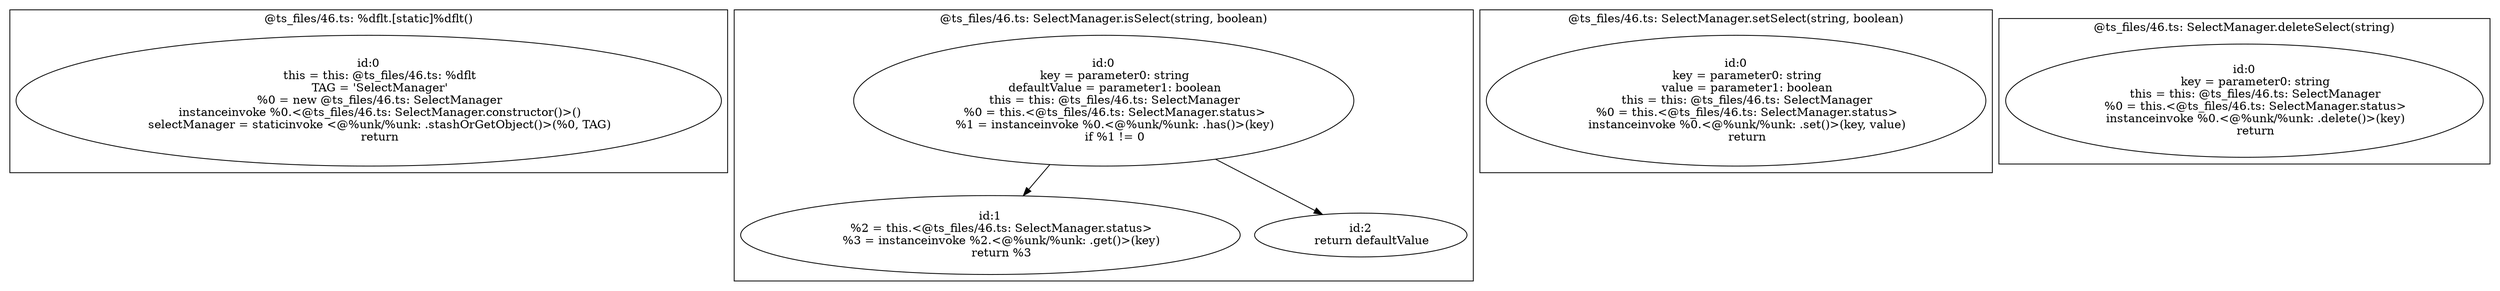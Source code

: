 digraph "46.ts" {
subgraph "cluster_@ts_files/46.ts: %dflt.[static]%dflt()" {
  label="@ts_files/46.ts: %dflt.[static]%dflt()";
  Node33260 [label="id:0
      this = this: @ts_files/46.ts: %dflt
      TAG = 'SelectManager'
      %0 = new @ts_files/46.ts: SelectManager
      instanceinvoke %0.<@ts_files/46.ts: SelectManager.constructor()>()
      selectManager = staticinvoke <@%unk/%unk: .stashOrGetObject()>(%0, TAG)
      return"];
}
subgraph "cluster_@ts_files/46.ts: SelectManager.isSelect(string, boolean)" {
  label="@ts_files/46.ts: SelectManager.isSelect(string, boolean)";
  Node51780 [label="id:0
      key = parameter0: string
      defaultValue = parameter1: boolean
      this = this: @ts_files/46.ts: SelectManager
      %0 = this.<@ts_files/46.ts: SelectManager.status>
      %1 = instanceinvoke %0.<@%unk/%unk: .has()>(key)
      if %1 != 0"];
  Node51781 [label="id:1
      %2 = this.<@ts_files/46.ts: SelectManager.status>
      %3 = instanceinvoke %2.<@%unk/%unk: .get()>(key)
      return %3"];
  Node51782 [label="id:2
      return defaultValue"];
  Node51780 -> Node51781;
  Node51780 -> Node51782;
}
subgraph "cluster_@ts_files/46.ts: SelectManager.setSelect(string, boolean)" {
  label="@ts_files/46.ts: SelectManager.setSelect(string, boolean)";
  Node52900 [label="id:0
      key = parameter0: string
      value = parameter1: boolean
      this = this: @ts_files/46.ts: SelectManager
      %0 = this.<@ts_files/46.ts: SelectManager.status>
      instanceinvoke %0.<@%unk/%unk: .set()>(key, value)
      return"];
}
subgraph "cluster_@ts_files/46.ts: SelectManager.deleteSelect(string)" {
  label="@ts_files/46.ts: SelectManager.deleteSelect(string)";
  Node47730 [label="id:0
      key = parameter0: string
      this = this: @ts_files/46.ts: SelectManager
      %0 = this.<@ts_files/46.ts: SelectManager.status>
      instanceinvoke %0.<@%unk/%unk: .delete()>(key)
      return"];
}
}
